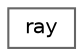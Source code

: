digraph "Graphical Class Hierarchy"
{
 // LATEX_PDF_SIZE
  bgcolor="transparent";
  edge [fontname=Helvetica,fontsize=10,labelfontname=Helvetica,labelfontsize=10];
  node [fontname=Helvetica,fontsize=10,shape=box,height=0.2,width=0.4];
  rankdir="LR";
  Node0 [id="Node000000",label="ray",height=0.2,width=0.4,color="grey40", fillcolor="white", style="filled",URL="$structray.html",tooltip="Represents the path of a ray through the optical system."];
}
